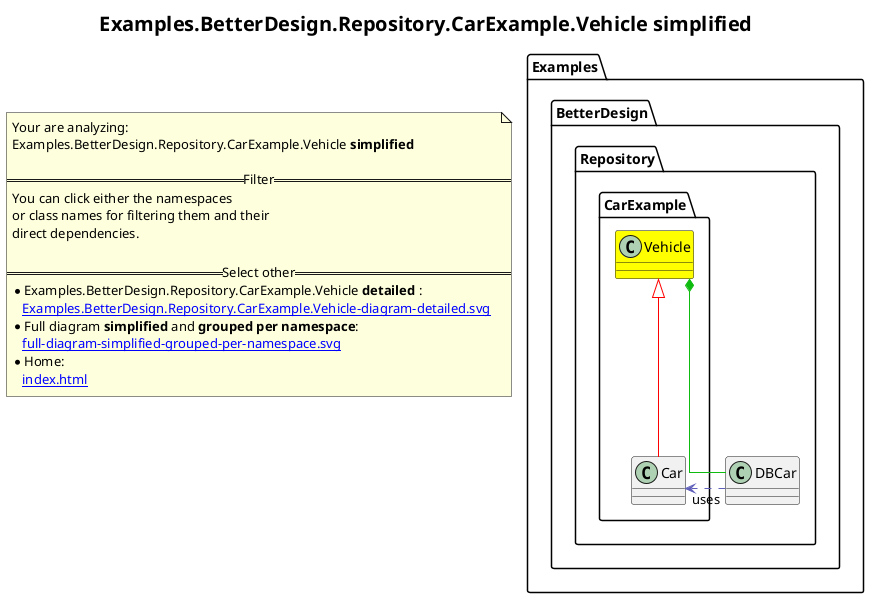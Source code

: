 @startuml
skinparam linetype ortho
title <size:20>Examples.BetterDesign.Repository.CarExample.Vehicle **simplified** </size>
note "Your are analyzing:\nExamples.BetterDesign.Repository.CarExample.Vehicle **simplified** \n\n==Filter==\nYou can click either the namespaces \nor class names for filtering them and their\ndirect dependencies.\n\n==Select other==\n* Examples.BetterDesign.Repository.CarExample.Vehicle **detailed** :\n   [[Examples.BetterDesign.Repository.CarExample.Vehicle-diagram-detailed.svg]]\n* Full diagram **simplified** and **grouped per namespace**:\n   [[full-diagram-simplified-grouped-per-namespace.svg]]\n* Home:\n   [[index.html]]" as FloatingNote
    class Examples.BetterDesign.Repository.DBCar [[Examples.BetterDesign.Repository.DBCar-diagram-simplified.svg]]  {
    }
      class Examples.BetterDesign.Repository.CarExample.Vehicle [[Examples.BetterDesign.Repository.CarExample.Vehicle-diagram-simplified.svg]] #yellow {
      }
      class Examples.BetterDesign.Repository.CarExample.Car [[Examples.BetterDesign.Repository.CarExample.Car-diagram-simplified.svg]]  {
      }
 ' *************************************** 
 ' *************************************** 
 ' *************************************** 
' Class relations extracted from namespace:
' Examples.BetterDesign.Repository
Examples.BetterDesign.Repository.DBCar .[#6060BB].> Examples.BetterDesign.Repository.CarExample.Car  : uses 
' Class relations extracted from namespace:
' Examples.BetterDesign.Repository.CarExample
Examples.BetterDesign.Repository.CarExample.Vehicle *-[#10BB10]- Examples.BetterDesign.Repository.DBCar 
Examples.BetterDesign.Repository.CarExample.Vehicle <|-[#red]- Examples.BetterDesign.Repository.CarExample.Car
@enduml